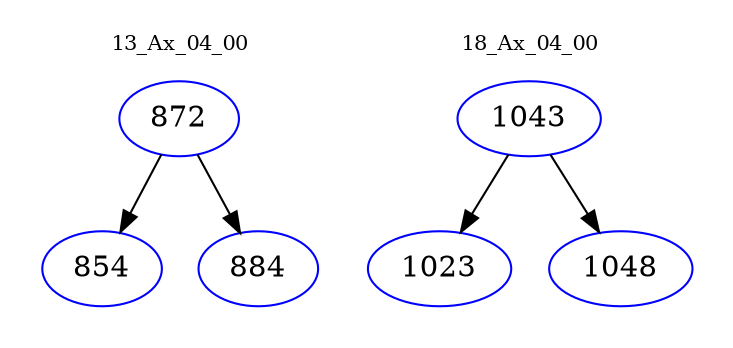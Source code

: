 digraph{
subgraph cluster_0 {
color = white
label = "13_Ax_04_00";
fontsize=10;
T0_872 [label="872", color="blue"]
T0_872 -> T0_854 [color="black"]
T0_854 [label="854", color="blue"]
T0_872 -> T0_884 [color="black"]
T0_884 [label="884", color="blue"]
}
subgraph cluster_1 {
color = white
label = "18_Ax_04_00";
fontsize=10;
T1_1043 [label="1043", color="blue"]
T1_1043 -> T1_1023 [color="black"]
T1_1023 [label="1023", color="blue"]
T1_1043 -> T1_1048 [color="black"]
T1_1048 [label="1048", color="blue"]
}
}
